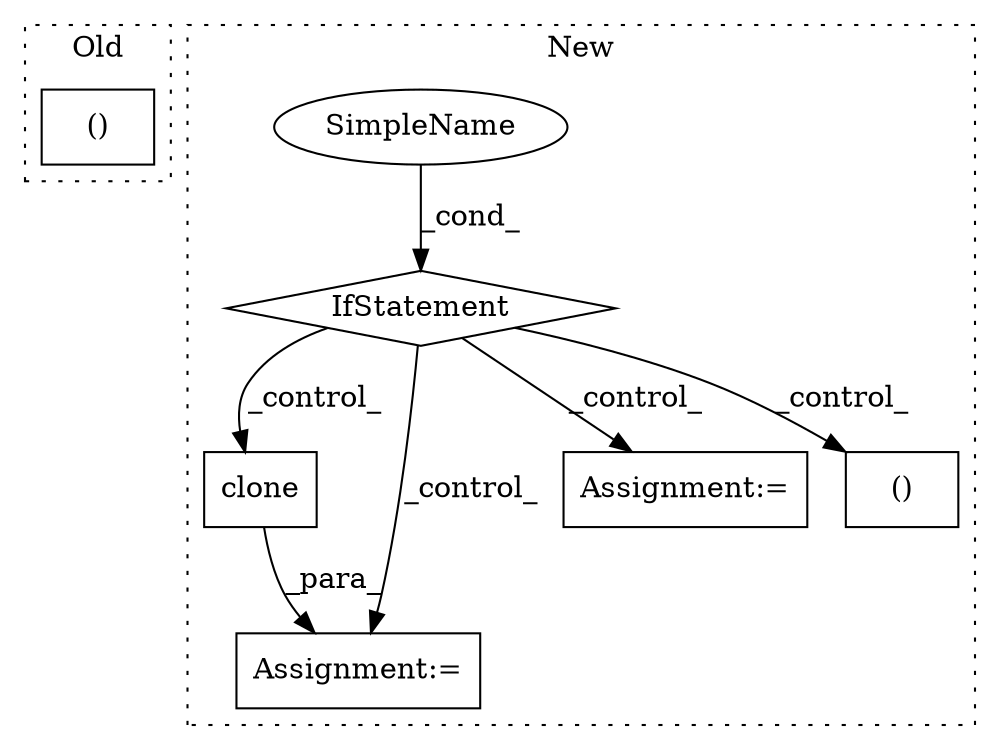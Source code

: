 digraph G {
subgraph cluster0 {
1 [label="()" a="106" s="3878" l="19" shape="box"];
label = "Old";
style="dotted";
}
subgraph cluster1 {
2 [label="clone" a="32" s="5237" l="7" shape="box"];
3 [label="Assignment:=" a="7" s="5202" l="31" shape="box"];
4 [label="SimpleName" a="42" s="" l="" shape="ellipse"];
5 [label="Assignment:=" a="7" s="5314" l="45" shape="box"];
6 [label="()" a="106" s="4910" l="35" shape="box"];
7 [label="IfStatement" a="25" s="4820,4855" l="4,2" shape="diamond"];
label = "New";
style="dotted";
}
2 -> 3 [label="_para_"];
4 -> 7 [label="_cond_"];
7 -> 2 [label="_control_"];
7 -> 5 [label="_control_"];
7 -> 3 [label="_control_"];
7 -> 6 [label="_control_"];
}